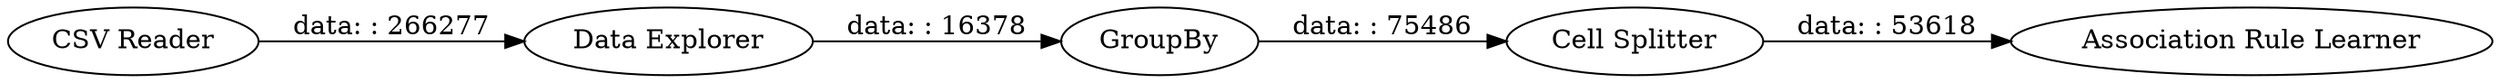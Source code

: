 digraph {
	"3984638268204819653_4" [label="Cell Splitter"]
	"3984638268204819653_5" [label="Association Rule Learner"]
	"3984638268204819653_1" [label="CSV Reader"]
	"3984638268204819653_3" [label=GroupBy]
	"3984638268204819653_2" [label="Data Explorer"]
	"3984638268204819653_2" -> "3984638268204819653_3" [label="data: : 16378"]
	"3984638268204819653_1" -> "3984638268204819653_2" [label="data: : 266277"]
	"3984638268204819653_3" -> "3984638268204819653_4" [label="data: : 75486"]
	"3984638268204819653_4" -> "3984638268204819653_5" [label="data: : 53618"]
	rankdir=LR
}
